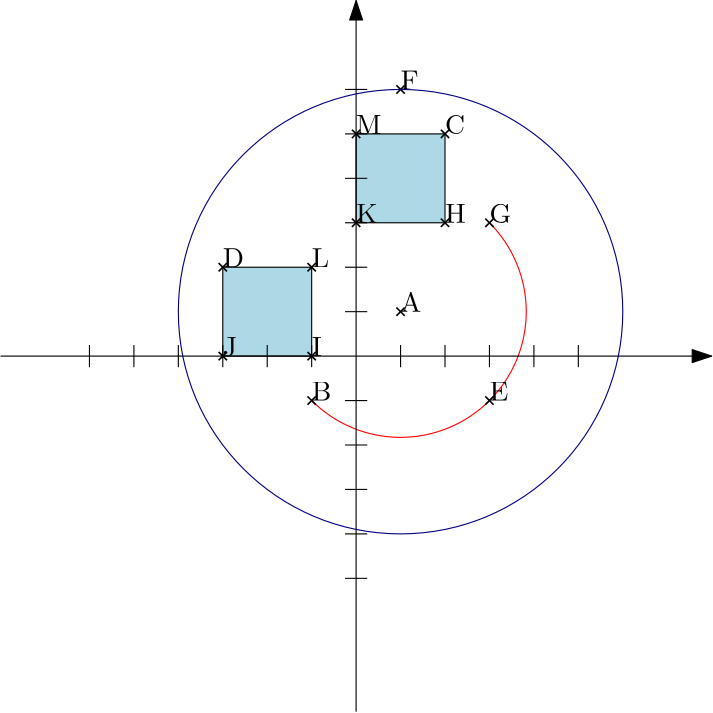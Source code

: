 <?xml version="1.0"?>
<!DOCTYPE ipe SYSTEM "ipe.dtd">
<ipe version="70005" creator="Ipe 7.1.3">
<info created="D:20140416231442" modified="D:20140416232001"/>
<ipestyle name="basic">
<symbol name="arrow/arc(spx)">
<path stroke="sym-stroke" fill="sym-stroke" pen="sym-pen">
0 0 m
-1 0.333 l
-1 -0.333 l
h
</path>
</symbol>
<symbol name="arrow/farc(spx)">
<path stroke="sym-stroke" fill="white" pen="sym-pen">
0 0 m
-1 0.333 l
-1 -0.333 l
h
</path>
</symbol>
<symbol name="mark/circle(sx)" transformations="translations">
<path fill="sym-stroke">
0.6 0 0 0.6 0 0 e
0.4 0 0 0.4 0 0 e
</path>
</symbol>
<symbol name="mark/disk(sx)" transformations="translations">
<path fill="sym-stroke">
0.6 0 0 0.6 0 0 e
</path>
</symbol>
<symbol name="mark/fdisk(sfx)" transformations="translations">
<group>
<path fill="sym-fill">
0.5 0 0 0.5 0 0 e
</path>
<path fill="sym-stroke" fillrule="eofill">
0.6 0 0 0.6 0 0 e
0.4 0 0 0.4 0 0 e
</path>
</group>
</symbol>
<symbol name="mark/box(sx)" transformations="translations">
<path fill="sym-stroke" fillrule="eofill">
-0.6 -0.6 m
0.6 -0.6 l
0.6 0.6 l
-0.6 0.6 l
h
-0.4 -0.4 m
0.4 -0.4 l
0.4 0.4 l
-0.4 0.4 l
h
</path>
</symbol>
<symbol name="mark/square(sx)" transformations="translations">
<path fill="sym-stroke">
-0.6 -0.6 m
0.6 -0.6 l
0.6 0.6 l
-0.6 0.6 l
h
</path>
</symbol>
<symbol name="mark/fsquare(sfx)" transformations="translations">
<group>
<path fill="sym-fill">
-0.5 -0.5 m
0.5 -0.5 l
0.5 0.5 l
-0.5 0.5 l
h
</path>
<path fill="sym-stroke" fillrule="eofill">
-0.6 -0.6 m
0.6 -0.6 l
0.6 0.6 l
-0.6 0.6 l
h
-0.4 -0.4 m
0.4 -0.4 l
0.4 0.4 l
-0.4 0.4 l
h
</path>
</group>
</symbol>
<symbol name="mark/cross(sx)" transformations="translations">
<group>
<path fill="sym-stroke">
-0.43 -0.57 m
0.57 0.43 l
0.43 0.57 l
-0.57 -0.43 l
h
</path>
<path fill="sym-stroke">
-0.43 0.57 m
0.57 -0.43 l
0.43 -0.57 l
-0.57 0.43 l
h
</path>
</group>
</symbol>
<symbol name="arrow/fnormal(spx)">
<path stroke="sym-stroke" fill="white" pen="sym-pen">
0 0 m
-1 0.333 l
-1 -0.333 l
h
</path>
</symbol>
<symbol name="arrow/pointed(spx)">
<path stroke="sym-stroke" fill="sym-stroke" pen="sym-pen">
0 0 m
-1 0.333 l
-0.8 0 l
-1 -0.333 l
h
</path>
</symbol>
<symbol name="arrow/fpointed(spx)">
<path stroke="sym-stroke" fill="white" pen="sym-pen">
0 0 m
-1 0.333 l
-0.8 0 l
-1 -0.333 l
h
</path>
</symbol>
<symbol name="arrow/linear(spx)">
<path stroke="sym-stroke" pen="sym-pen">
-1 0.333 m
0 0 l
-1 -0.333 l
</path>
</symbol>
<symbol name="arrow/fdouble(spx)">
<path stroke="sym-stroke" fill="white" pen="sym-pen">
0 0 m
-1 0.333 l
-1 -0.333 l
h
-1 0 m
-2 0.333 l
-2 -0.333 l
h
</path>
</symbol>
<symbol name="arrow/double(spx)">
<path stroke="sym-stroke" fill="sym-stroke" pen="sym-pen">
0 0 m
-1 0.333 l
-1 -0.333 l
h
-1 0 m
-2 0.333 l
-2 -0.333 l
h
</path>
</symbol>
<pen name="heavier" value="0.8"/>
<pen name="fat" value="1.2"/>
<pen name="ultrafat" value="2"/>
<symbolsize name="large" value="5"/>
<symbolsize name="small" value="2"/>
<symbolsize name="tiny" value="1.1"/>
<arrowsize name="large" value="10"/>
<arrowsize name="small" value="5"/>
<arrowsize name="tiny" value="3"/>
<color name="red" value="1 0 0"/>
<color name="green" value="0 1 0"/>
<color name="blue" value="0 0 1"/>
<color name="yellow" value="1 1 0"/>
<color name="orange" value="1 0.647 0"/>
<color name="gold" value="1 0.843 0"/>
<color name="purple" value="0.627 0.125 0.941"/>
<color name="gray" value="0.745"/>
<color name="brown" value="0.647 0.165 0.165"/>
<color name="navy" value="0 0 0.502"/>
<color name="pink" value="1 0.753 0.796"/>
<color name="seagreen" value="0.18 0.545 0.341"/>
<color name="turquoise" value="0.251 0.878 0.816"/>
<color name="violet" value="0.933 0.51 0.933"/>
<color name="darkblue" value="0 0 0.545"/>
<color name="darkcyan" value="0 0.545 0.545"/>
<color name="darkgray" value="0.663"/>
<color name="darkgreen" value="0 0.392 0"/>
<color name="darkmagenta" value="0.545 0 0.545"/>
<color name="darkorange" value="1 0.549 0"/>
<color name="darkred" value="0.545 0 0"/>
<color name="lightblue" value="0.678 0.847 0.902"/>
<color name="lightcyan" value="0.878 1 1"/>
<color name="lightgray" value="0.827"/>
<color name="lightgreen" value="0.565 0.933 0.565"/>
<color name="lightyellow" value="1 1 0.878"/>
<dashstyle name="dashed" value="[4] 0"/>
<dashstyle name="dotted" value="[1 3] 0"/>
<dashstyle name="dash dotted" value="[4 2 1 2] 0"/>
<dashstyle name="dash dot dotted" value="[4 2 1 2 1 2] 0"/>
<textsize name="large" value="\large"/>
<textsize name="Large" value="\Large"/>
<textsize name="LARGE" value="\LARGE"/>
<textsize name="huge" value="\huge"/>
<textsize name="Huge" value="\Huge"/>
<textsize name="small" value="\small"/>
<textsize name="footnote" value="\footnotesize"/>
<textsize name="tiny" value="\tiny"/>
<textstyle name="center" begin="\begin{center}" end="\end{center}"/>
<textstyle name="itemize" begin="\begin{itemize}" end="\end{itemize}"/>
<textstyle name="item" begin="\begin{itemize}\item{}" end="\end{itemize}"/>
<gridsize name="4 pts" value="4"/>
<gridsize name="8 pts (~3 mm)" value="8"/>
<gridsize name="16 pts (~6 mm)" value="16"/>
<gridsize name="32 pts (~12 mm)" value="32"/>
<gridsize name="10 pts (~3.5 mm)" value="10"/>
<gridsize name="20 pts (~7 mm)" value="20"/>
<gridsize name="14 pts (~5 mm)" value="14"/>
<gridsize name="28 pts (~10 mm)" value="28"/>
<gridsize name="56 pts (~20 mm)" value="56"/>
<anglesize name="90 deg" value="90"/>
<anglesize name="60 deg" value="60"/>
<anglesize name="45 deg" value="45"/>
<anglesize name="30 deg" value="30"/>
<anglesize name="22.5 deg" value="22.5"/>
<tiling name="falling" angle="-60" step="4" width="1"/>
<tiling name="rising" angle="30" step="4" width="1"/>
</ipestyle>
<page>
<layer name="alpha"/>
<view layers="alpha" active="alpha"/>
<path layer="alpha" stroke="red">
176 496 m
45.2548 0 0 45.2548 208 528 240 560 a
</path>
<path stroke="black" fill="lightblue">
144 544 m
176 544 l
176 512 l
144 512 l
144 544 l
</path>
<path stroke="black" fill="lightblue">
192 592 m
224 592 l
224 560 l
192 560 l
192 592 l
</path>
<path stroke="black">
188 592 m
196 592 l
</path>
<path stroke="black">
188 560 m
196 560 l
</path>
<path stroke="black">
144 508 m
144 516 l
</path>
<path stroke="black">
176 508 m
176 516 l
</path>
<path stroke="black" arrow="normal/normal">
64 512 m
320 512 l
</path>
<path stroke="black" arrow="normal/normal">
192 384 m
192 640 l
</path>
<use name="mark/cross(sx)" pos="208 528" size="normal" stroke="black"/>
<text transformations="translations" pos="208 528" stroke="black" type="label" valign="baseline">A</text>
<use name="mark/cross(sx)" pos="176 496" size="normal" stroke="black"/>
<use name="mark/cross(sx)" pos="224 592" size="normal" stroke="black"/>
<use name="mark/cross(sx)" pos="144 544" size="normal" stroke="black"/>
<use name="mark/cross(sx)" pos="240 496" size="normal" stroke="black"/>
<use name="mark/cross(sx)" pos="208 608" size="normal" stroke="black"/>
<use name="mark/cross(sx)" pos="240 560" size="normal" stroke="black"/>
<use name="mark/cross(sx)" pos="224 560" size="normal" stroke="black"/>
<use name="mark/cross(sx)" pos="176 512" size="normal" stroke="black"/>
<use name="mark/cross(sx)" pos="144 512" size="normal" stroke="black"/>
<use name="mark/cross(sx)" pos="192 560" size="normal" stroke="black"/>
<use name="mark/cross(sx)" pos="176 544" size="normal" stroke="black"/>
<use name="mark/cross(sx)" pos="192 592" size="normal" stroke="black"/>
<text transformations="translations" pos="176 496" stroke="black" type="label" valign="baseline">B</text>
<text transformations="translations" pos="224 592" stroke="black" type="label" valign="baseline">C</text>
<text transformations="translations" pos="144 544" stroke="black" type="label" valign="baseline">D</text>
<text transformations="translations" pos="240 496" stroke="black" type="label" valign="baseline">E</text>
<text transformations="translations" pos="208 608" stroke="black" type="label" valign="baseline">F</text>
<text transformations="translations" pos="240 560" stroke="black" type="label" valign="baseline">G</text>
<text transformations="translations" pos="224 560" stroke="black" type="label" valign="baseline">H</text>
<text transformations="translations" pos="176 512" stroke="black" type="label" valign="baseline">I</text>
<text transformations="translations" pos="144 512" stroke="black" type="label" valign="baseline">J</text>
<text transformations="translations" pos="192 560" stroke="black" type="label" valign="baseline">K</text>
<text transformations="translations" pos="176 544" stroke="black" type="label" valign="baseline">L</text>
<text transformations="translations" pos="192 592" stroke="black" type="label" valign="baseline">M</text>
<path stroke="black">
208 508 m
208 516 l
</path>
<path stroke="black">
224 508 m
224 516 l
</path>
<path stroke="black">
240 508 m
240 516 l
</path>
<path stroke="black">
256 508 m
256 516 l
</path>
<path stroke="black">
272 508 m
272 516 l
</path>
<path stroke="black">
160 508 m
160 516 l
</path>
<path stroke="black">
128 508 m
128 516 l
</path>
<path stroke="black">
112 508 m
112 516 l
</path>
<path stroke="black">
96 508 m
96 516 l
</path>
<path stroke="black">
188 496 m
196 496 l
</path>
<path stroke="black">
188 480 m
196 480 l
</path>
<path stroke="black">
188 464 m
196 464 l
</path>
<path stroke="black">
188 448 m
196 448 l
</path>
<path stroke="black">
188 432 m
196 432 l
</path>
<path stroke="black">
188 528 m
196 528 l
</path>
<path stroke="black">
188 544 m
196 544 l
</path>
<path stroke="black">
188 576 m
196 576 l
</path>
<path stroke="black">
188 608 m
196 608 l
</path>
<path stroke="navy">
80 0 0 80 208 528 e
</path>
</page>
</ipe>

